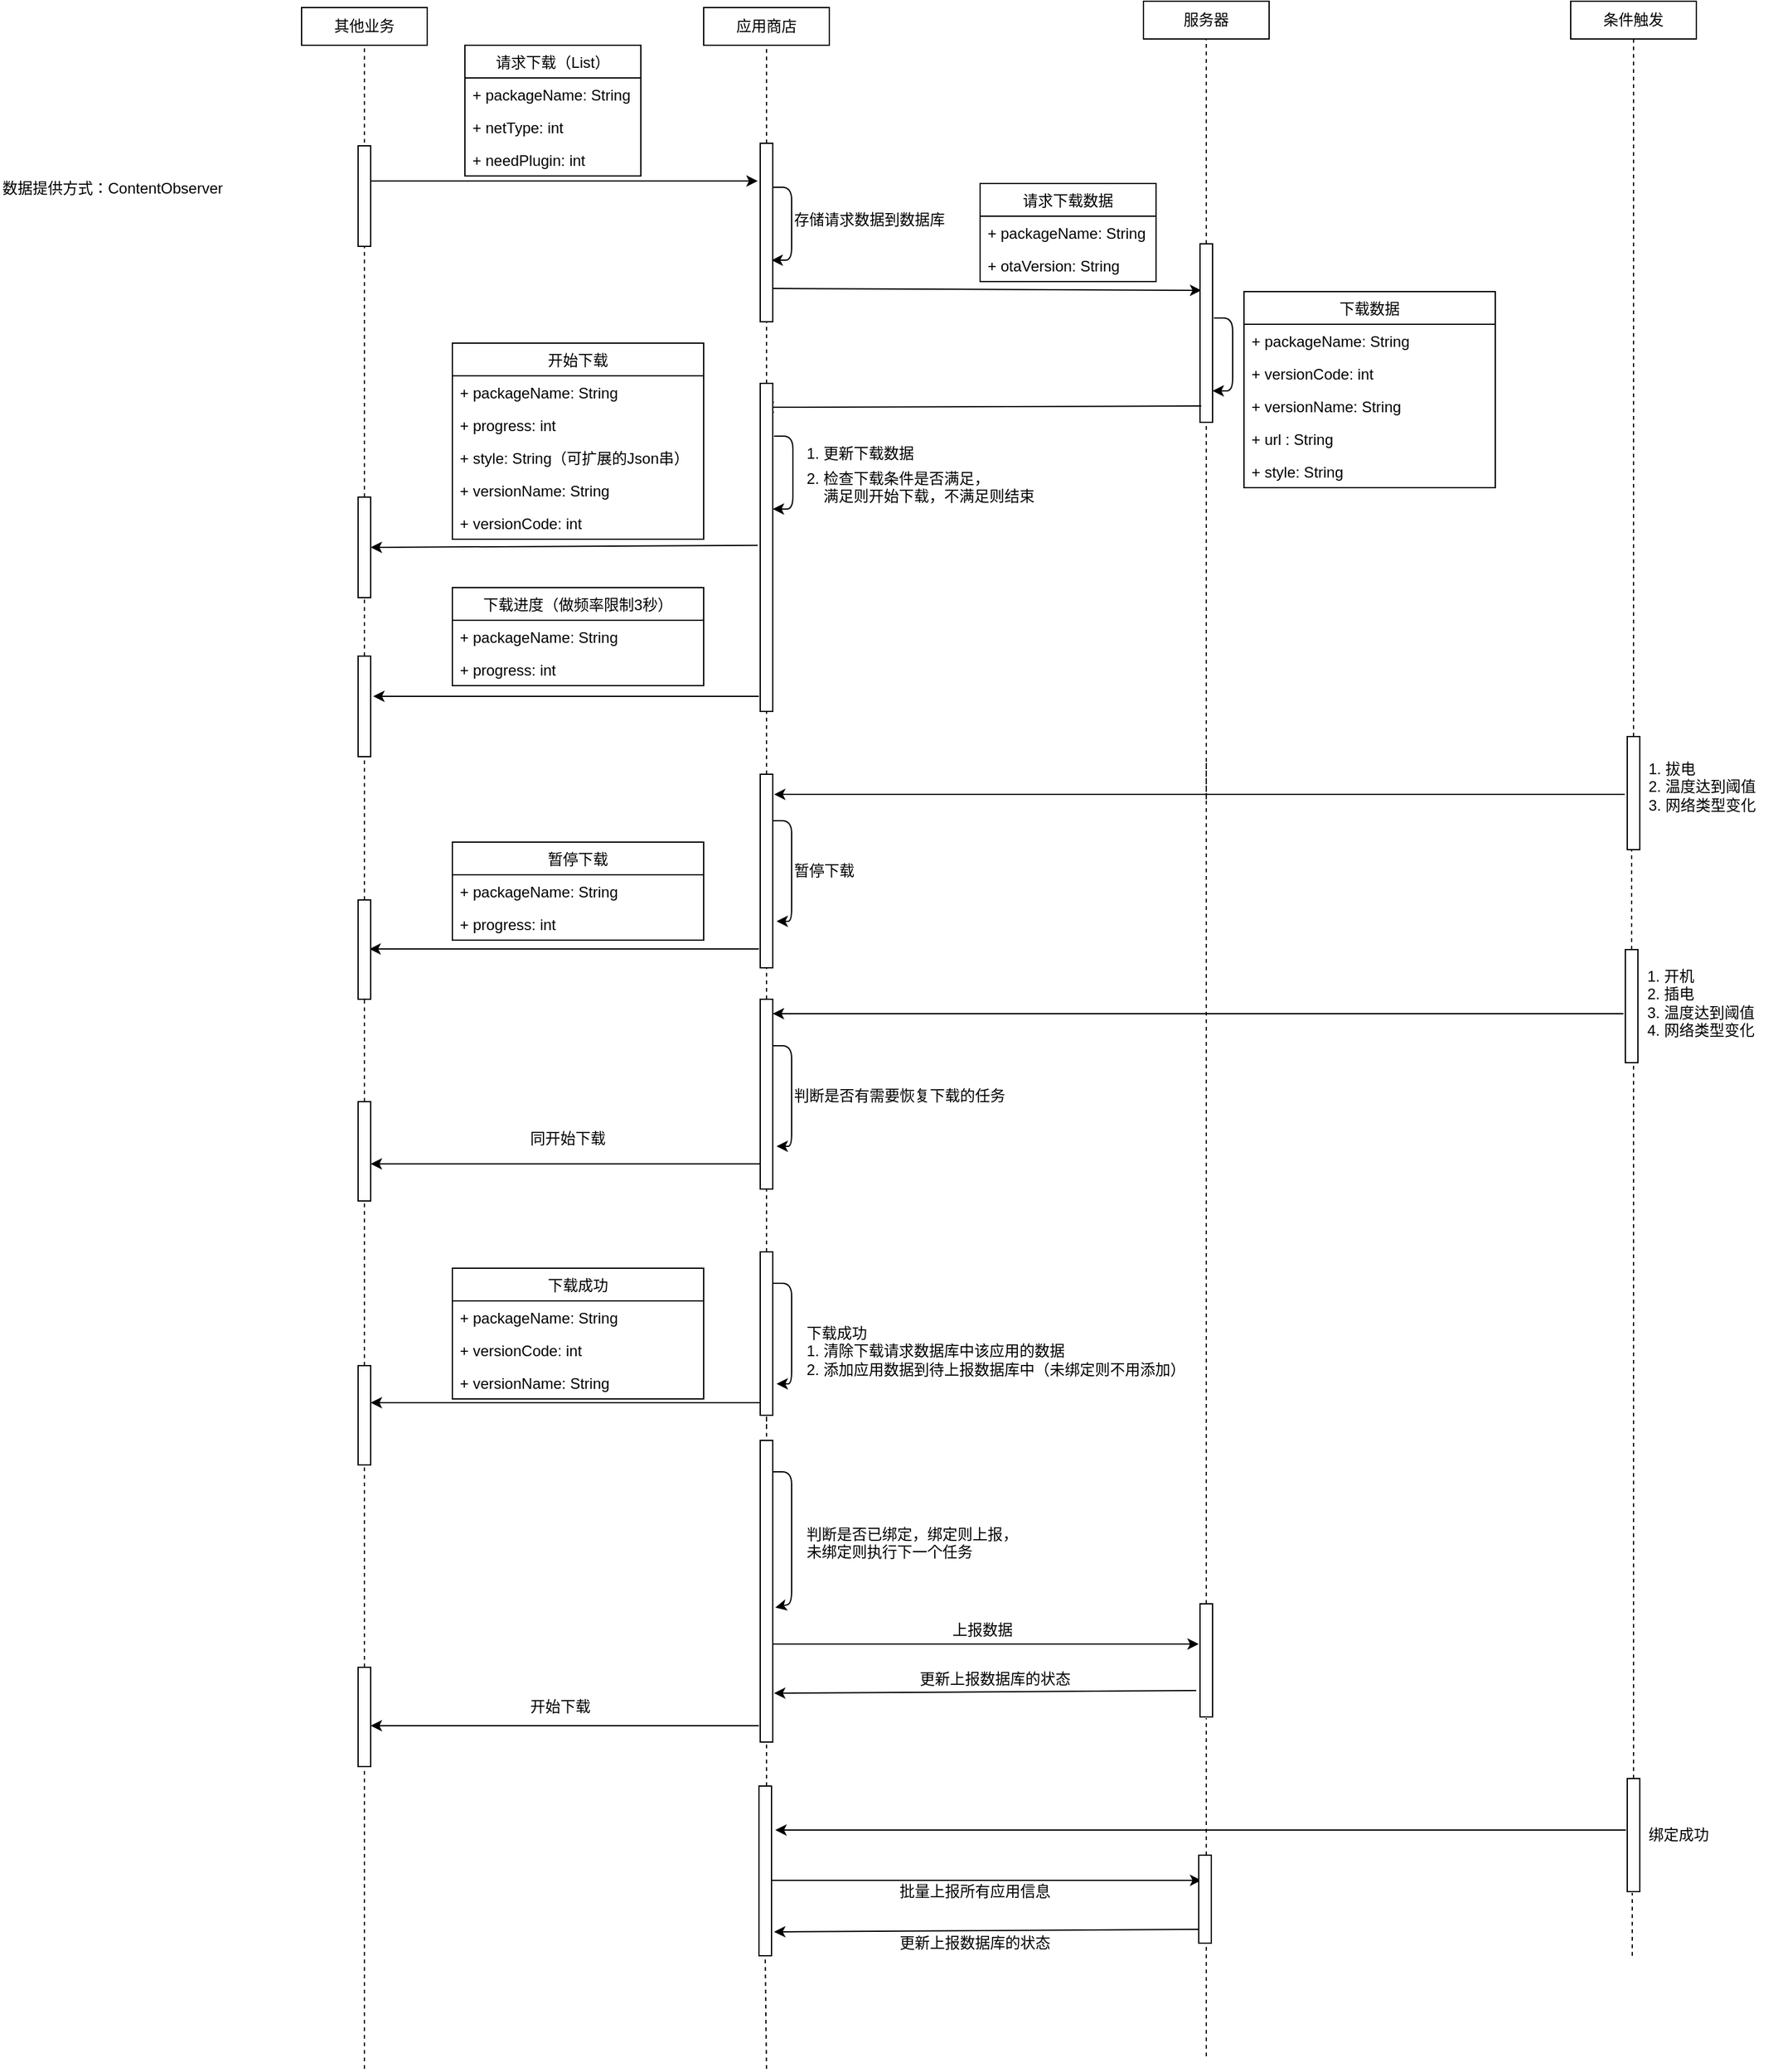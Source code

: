 <mxfile version="10.7.7" type="github"><diagram id="KJ22WbhkyCxmZdbkDJKQ" name="Page-1"><mxGraphModel dx="1394" dy="715" grid="1" gridSize="10" guides="1" tooltips="1" connect="1" arrows="1" fold="1" page="1" pageScale="1" pageWidth="1654" pageHeight="2336" math="0" shadow="0"><root><mxCell id="0"/><mxCell id="1" parent="0"/><mxCell id="Edqarqv-vc0ObvlIhC-4-5" value="" style="endArrow=none;dashed=1;html=1;" parent="1" source="Edqarqv-vc0ObvlIhC-4-39" edge="1"><mxGeometry width="50" height="50" relative="1" as="geometry"><mxPoint x="370" y="965" as="sourcePoint"/><mxPoint x="370" y="105" as="targetPoint"/></mxGeometry></mxCell><mxCell id="Edqarqv-vc0ObvlIhC-4-6" value="" style="endArrow=none;dashed=1;html=1;" parent="1" source="Edqarqv-vc0ObvlIhC-4-19" edge="1"><mxGeometry width="50" height="50" relative="1" as="geometry"><mxPoint x="690" y="965" as="sourcePoint"/><mxPoint x="690" y="105" as="targetPoint"/></mxGeometry></mxCell><mxCell id="Edqarqv-vc0ObvlIhC-4-7" value="" style="endArrow=none;dashed=1;html=1;" parent="1" source="Edqarqv-vc0ObvlIhC-4-53" edge="1"><mxGeometry width="50" height="50" relative="1" as="geometry"><mxPoint x="1380" y="960" as="sourcePoint"/><mxPoint x="1380" y="100" as="targetPoint"/></mxGeometry></mxCell><mxCell id="Edqarqv-vc0ObvlIhC-4-8" value="其他业务" style="rounded=0;whiteSpace=wrap;html=1;" parent="1" vertex="1"><mxGeometry x="320" y="75" width="100" height="30" as="geometry"/></mxCell><mxCell id="Edqarqv-vc0ObvlIhC-4-10" value="" style="endArrow=classic;html=1;" parent="1" edge="1"><mxGeometry width="50" height="50" relative="1" as="geometry"><mxPoint x="370" y="213" as="sourcePoint"/><mxPoint x="683" y="213" as="targetPoint"/></mxGeometry></mxCell><mxCell id="Edqarqv-vc0ObvlIhC-4-11" value="应用商店" style="rounded=0;whiteSpace=wrap;html=1;" parent="1" vertex="1"><mxGeometry x="640" y="75" width="100" height="30" as="geometry"/></mxCell><mxCell id="Edqarqv-vc0ObvlIhC-4-14" value="" style="html=1;points=[];perimeter=orthogonalPerimeter;" parent="1" vertex="1"><mxGeometry x="365" y="185" width="10" height="80" as="geometry"/></mxCell><mxCell id="Edqarqv-vc0ObvlIhC-4-15" value="请求下载（List）" style="swimlane;fontStyle=0;childLayout=stackLayout;horizontal=1;startSize=26;fillColor=none;horizontalStack=0;resizeParent=1;resizeParentMax=0;resizeLast=0;collapsible=1;marginBottom=0;" parent="1" vertex="1"><mxGeometry x="450" y="105" width="140" height="104" as="geometry"/></mxCell><mxCell id="Edqarqv-vc0ObvlIhC-4-16" value="+ packageName: String " style="text;strokeColor=none;fillColor=none;align=left;verticalAlign=top;spacingLeft=4;spacingRight=4;overflow=hidden;rotatable=0;points=[[0,0.5],[1,0.5]];portConstraint=eastwest;" parent="Edqarqv-vc0ObvlIhC-4-15" vertex="1"><mxGeometry y="26" width="140" height="26" as="geometry"/></mxCell><mxCell id="Edqarqv-vc0ObvlIhC-4-17" value="+ netType: int" style="text;strokeColor=none;fillColor=none;align=left;verticalAlign=top;spacingLeft=4;spacingRight=4;overflow=hidden;rotatable=0;points=[[0,0.5],[1,0.5]];portConstraint=eastwest;" parent="Edqarqv-vc0ObvlIhC-4-15" vertex="1"><mxGeometry y="52" width="140" height="26" as="geometry"/></mxCell><mxCell id="Edqarqv-vc0ObvlIhC-4-18" value="+ needPlugin: int" style="text;strokeColor=none;fillColor=none;align=left;verticalAlign=top;spacingLeft=4;spacingRight=4;overflow=hidden;rotatable=0;points=[[0,0.5],[1,0.5]];portConstraint=eastwest;" parent="Edqarqv-vc0ObvlIhC-4-15" vertex="1"><mxGeometry y="78" width="140" height="26" as="geometry"/></mxCell><mxCell id="Edqarqv-vc0ObvlIhC-4-19" value="" style="html=1;points=[];perimeter=orthogonalPerimeter;" parent="1" vertex="1"><mxGeometry x="685" y="183" width="10" height="142" as="geometry"/></mxCell><mxCell id="Edqarqv-vc0ObvlIhC-4-20" value="" style="endArrow=none;dashed=1;html=1;" parent="1" source="Edqarqv-vc0ObvlIhC-4-85" target="Edqarqv-vc0ObvlIhC-4-19" edge="1"><mxGeometry width="50" height="50" relative="1" as="geometry"><mxPoint x="690" y="965" as="sourcePoint"/><mxPoint x="690" y="105" as="targetPoint"/></mxGeometry></mxCell><mxCell id="Edqarqv-vc0ObvlIhC-4-26" value="" style="endArrow=classic;html=1;entryX=0.9;entryY=0.655;entryDx=0;entryDy=0;entryPerimeter=0;" parent="1" source="Edqarqv-vc0ObvlIhC-4-19" target="Edqarqv-vc0ObvlIhC-4-19" edge="1"><mxGeometry width="50" height="50" relative="1" as="geometry"><mxPoint x="695" y="225" as="sourcePoint"/><mxPoint x="696" y="305" as="targetPoint"/><Array as="points"><mxPoint x="710" y="218"/><mxPoint x="710" y="276"/></Array></mxGeometry></mxCell><mxCell id="Edqarqv-vc0ObvlIhC-4-27" value="存储请求数据到数据库&lt;br&gt;" style="text;html=1;resizable=0;points=[];autosize=1;align=left;verticalAlign=top;spacingTop=-4;" parent="1" vertex="1"><mxGeometry x="710" y="234" width="140" height="20" as="geometry"/></mxCell><mxCell id="Edqarqv-vc0ObvlIhC-4-28" value="条件触发" style="rounded=0;whiteSpace=wrap;html=1;" parent="1" vertex="1"><mxGeometry x="1330" y="70" width="100" height="30" as="geometry"/></mxCell><mxCell id="Edqarqv-vc0ObvlIhC-4-35" value="2. 检查下载条件是否满足，&lt;br&gt;&amp;nbsp; &amp;nbsp; 满足则开始下载，不满足则结束" style="text;html=1;resizable=0;points=[];autosize=1;align=left;verticalAlign=top;spacingTop=-4;" parent="1" vertex="1"><mxGeometry x="720" y="440" width="200" height="30" as="geometry"/></mxCell><mxCell id="Edqarqv-vc0ObvlIhC-4-38" value="" style="endArrow=classic;html=1;entryX=1;entryY=0.5;entryDx=0;entryDy=0;entryPerimeter=0;exitX=-0.2;exitY=0.494;exitDx=0;exitDy=0;exitPerimeter=0;" parent="1" source="Edqarqv-vc0ObvlIhC-4-85" target="Edqarqv-vc0ObvlIhC-4-39" edge="1"><mxGeometry width="50" height="50" relative="1" as="geometry"><mxPoint x="680" y="531" as="sourcePoint"/><mxPoint x="415" y="468" as="targetPoint"/></mxGeometry></mxCell><mxCell id="Edqarqv-vc0ObvlIhC-4-39" value="" style="html=1;points=[];perimeter=orthogonalPerimeter;" parent="1" vertex="1"><mxGeometry x="365" y="464.5" width="10" height="80" as="geometry"/></mxCell><mxCell id="Edqarqv-vc0ObvlIhC-4-40" value="" style="endArrow=none;dashed=1;html=1;" parent="1" source="Edqarqv-vc0ObvlIhC-4-46" target="Edqarqv-vc0ObvlIhC-4-39" edge="1"><mxGeometry width="50" height="50" relative="1" as="geometry"><mxPoint x="365" y="1091" as="sourcePoint"/><mxPoint x="365" y="231" as="targetPoint"/><Array as="points"><mxPoint x="370" y="565"/></Array></mxGeometry></mxCell><mxCell id="Edqarqv-vc0ObvlIhC-4-41" value="开始下载" style="swimlane;fontStyle=0;childLayout=stackLayout;horizontal=1;startSize=26;fillColor=none;horizontalStack=0;resizeParent=1;resizeParentMax=0;resizeLast=0;collapsible=1;marginBottom=0;" parent="1" vertex="1"><mxGeometry x="440" y="342" width="200" height="156" as="geometry"/></mxCell><mxCell id="Edqarqv-vc0ObvlIhC-4-42" value="+ packageName: String &#10;&#10;" style="text;strokeColor=none;fillColor=none;align=left;verticalAlign=top;spacingLeft=4;spacingRight=4;overflow=hidden;rotatable=0;points=[[0,0.5],[1,0.5]];portConstraint=eastwest;" parent="Edqarqv-vc0ObvlIhC-4-41" vertex="1"><mxGeometry y="26" width="200" height="26" as="geometry"/></mxCell><mxCell id="Edqarqv-vc0ObvlIhC-4-44" value="+ progress: int" style="text;strokeColor=none;fillColor=none;align=left;verticalAlign=top;spacingLeft=4;spacingRight=4;overflow=hidden;rotatable=0;points=[[0,0.5],[1,0.5]];portConstraint=eastwest;" parent="Edqarqv-vc0ObvlIhC-4-41" vertex="1"><mxGeometry y="52" width="200" height="26" as="geometry"/></mxCell><mxCell id="Edqarqv-vc0ObvlIhC-4-51" value="+ style: String（可扩展的Json串）" style="text;strokeColor=none;fillColor=none;align=left;verticalAlign=top;spacingLeft=4;spacingRight=4;overflow=hidden;rotatable=0;points=[[0,0.5],[1,0.5]];portConstraint=eastwest;" parent="Edqarqv-vc0ObvlIhC-4-41" vertex="1"><mxGeometry y="78" width="200" height="26" as="geometry"/></mxCell><mxCell id="Edqarqv-vc0ObvlIhC-4-108" value="+ versionName: String &#10;&#10;" style="text;strokeColor=none;fillColor=none;align=left;verticalAlign=top;spacingLeft=4;spacingRight=4;overflow=hidden;rotatable=0;points=[[0,0.5],[1,0.5]];portConstraint=eastwest;" parent="Edqarqv-vc0ObvlIhC-4-41" vertex="1"><mxGeometry y="104" width="200" height="26" as="geometry"/></mxCell><mxCell id="Edqarqv-vc0ObvlIhC-4-109" value="+ versionCode: int&#10;&#10;" style="text;strokeColor=none;fillColor=none;align=left;verticalAlign=top;spacingLeft=4;spacingRight=4;overflow=hidden;rotatable=0;points=[[0,0.5],[1,0.5]];portConstraint=eastwest;" parent="Edqarqv-vc0ObvlIhC-4-41" vertex="1"><mxGeometry y="130" width="200" height="26" as="geometry"/></mxCell><mxCell id="Edqarqv-vc0ObvlIhC-4-45" value="" style="endArrow=classic;html=1;entryX=1.2;entryY=0.4;entryDx=0;entryDy=0;entryPerimeter=0;" parent="1" target="Edqarqv-vc0ObvlIhC-4-46" edge="1"><mxGeometry width="50" height="50" relative="1" as="geometry"><mxPoint x="684" y="623" as="sourcePoint"/><mxPoint x="379" y="495" as="targetPoint"/></mxGeometry></mxCell><mxCell id="Edqarqv-vc0ObvlIhC-4-46" value="" style="html=1;points=[];perimeter=orthogonalPerimeter;" parent="1" vertex="1"><mxGeometry x="365" y="591" width="10" height="80" as="geometry"/></mxCell><mxCell id="Edqarqv-vc0ObvlIhC-4-47" value="" style="endArrow=none;dashed=1;html=1;" parent="1" source="Edqarqv-vc0ObvlIhC-4-63" target="Edqarqv-vc0ObvlIhC-4-46" edge="1"><mxGeometry width="50" height="50" relative="1" as="geometry"><mxPoint x="365" y="1091" as="sourcePoint"/><mxPoint x="365" y="571" as="targetPoint"/><Array as="points"><mxPoint x="370" y="735"/></Array></mxGeometry></mxCell><mxCell id="Edqarqv-vc0ObvlIhC-4-48" value="下载进度（做频率限制3秒）" style="swimlane;fontStyle=0;childLayout=stackLayout;horizontal=1;startSize=26;fillColor=none;horizontalStack=0;resizeParent=1;resizeParentMax=0;resizeLast=0;collapsible=1;marginBottom=0;" parent="1" vertex="1"><mxGeometry x="440" y="536.5" width="200" height="78" as="geometry"/></mxCell><mxCell id="Edqarqv-vc0ObvlIhC-4-49" value="+ packageName: String " style="text;strokeColor=none;fillColor=none;align=left;verticalAlign=top;spacingLeft=4;spacingRight=4;overflow=hidden;rotatable=0;points=[[0,0.5],[1,0.5]];portConstraint=eastwest;" parent="Edqarqv-vc0ObvlIhC-4-48" vertex="1"><mxGeometry y="26" width="200" height="26" as="geometry"/></mxCell><mxCell id="Edqarqv-vc0ObvlIhC-4-50" value="+ progress: int" style="text;strokeColor=none;fillColor=none;align=left;verticalAlign=top;spacingLeft=4;spacingRight=4;overflow=hidden;rotatable=0;points=[[0,0.5],[1,0.5]];portConstraint=eastwest;" parent="Edqarqv-vc0ObvlIhC-4-48" vertex="1"><mxGeometry y="52" width="200" height="26" as="geometry"/></mxCell><mxCell id="Edqarqv-vc0ObvlIhC-4-52" value="" style="endArrow=classic;html=1;exitX=-0.2;exitY=0.511;exitDx=0;exitDy=0;exitPerimeter=0;entryX=1.1;entryY=0.104;entryDx=0;entryDy=0;entryPerimeter=0;" parent="1" source="Edqarqv-vc0ObvlIhC-4-53" target="Edqarqv-vc0ObvlIhC-4-58" edge="1"><mxGeometry width="50" height="50" relative="1" as="geometry"><mxPoint x="1008" y="831" as="sourcePoint"/><mxPoint x="700" y="829" as="targetPoint"/></mxGeometry></mxCell><mxCell id="Edqarqv-vc0ObvlIhC-4-53" value="" style="html=1;points=[];perimeter=orthogonalPerimeter;" parent="1" vertex="1"><mxGeometry x="1375" y="655" width="10" height="90" as="geometry"/></mxCell><mxCell id="Edqarqv-vc0ObvlIhC-4-54" value="" style="endArrow=none;dashed=1;html=1;" parent="1" source="Edqarqv-vc0ObvlIhC-4-117" target="Edqarqv-vc0ObvlIhC-4-53" edge="1"><mxGeometry width="50" height="50" relative="1" as="geometry"><mxPoint x="1380" y="1185" as="sourcePoint"/><mxPoint x="1380" y="284" as="targetPoint"/></mxGeometry></mxCell><mxCell id="Edqarqv-vc0ObvlIhC-4-56" value="1. 拔电&lt;br&gt;2. 温度达到阈值&lt;br&gt;3. 网络类型变化&lt;br&gt;" style="text;html=1;resizable=0;points=[];autosize=1;align=left;verticalAlign=top;spacingTop=-4;" parent="1" vertex="1"><mxGeometry x="1390" y="671" width="100" height="40" as="geometry"/></mxCell><mxCell id="Edqarqv-vc0ObvlIhC-4-58" value="" style="html=1;points=[];perimeter=orthogonalPerimeter;" parent="1" vertex="1"><mxGeometry x="685" y="685" width="10" height="154" as="geometry"/></mxCell><mxCell id="Edqarqv-vc0ObvlIhC-4-59" value="" style="endArrow=none;dashed=1;html=1;" parent="1" source="Edqarqv-vc0ObvlIhC-4-120" target="Edqarqv-vc0ObvlIhC-4-58" edge="1"><mxGeometry width="50" height="50" relative="1" as="geometry"><mxPoint x="690" y="1355" as="sourcePoint"/><mxPoint x="690" y="699" as="targetPoint"/></mxGeometry></mxCell><mxCell id="Edqarqv-vc0ObvlIhC-4-60" value="" style="endArrow=classic;html=1;" parent="1" edge="1"><mxGeometry width="50" height="50" relative="1" as="geometry"><mxPoint x="695" y="722" as="sourcePoint"/><mxPoint x="698" y="802" as="targetPoint"/><Array as="points"><mxPoint x="710" y="722"/><mxPoint x="710" y="802"/></Array></mxGeometry></mxCell><mxCell id="Edqarqv-vc0ObvlIhC-4-61" value="暂停下载" style="text;html=1;resizable=0;points=[];autosize=1;align=left;verticalAlign=top;spacingTop=-4;" parent="1" vertex="1"><mxGeometry x="710" y="752" width="60" height="20" as="geometry"/></mxCell><mxCell id="Edqarqv-vc0ObvlIhC-4-62" value="" style="endArrow=classic;html=1;entryX=0.9;entryY=0.494;entryDx=0;entryDy=0;entryPerimeter=0;" parent="1" target="Edqarqv-vc0ObvlIhC-4-63" edge="1"><mxGeometry width="50" height="50" relative="1" as="geometry"><mxPoint x="684" y="824" as="sourcePoint"/><mxPoint x="380" y="745" as="targetPoint"/></mxGeometry></mxCell><mxCell id="Edqarqv-vc0ObvlIhC-4-63" value="" style="html=1;points=[];perimeter=orthogonalPerimeter;" parent="1" vertex="1"><mxGeometry x="365" y="785" width="10" height="79" as="geometry"/></mxCell><mxCell id="Edqarqv-vc0ObvlIhC-4-64" value="" style="endArrow=none;dashed=1;html=1;" parent="1" source="Edqarqv-vc0ObvlIhC-4-125" target="Edqarqv-vc0ObvlIhC-4-63" edge="1"><mxGeometry width="50" height="50" relative="1" as="geometry"><mxPoint x="370" y="1195" as="sourcePoint"/><mxPoint x="370" y="545" as="targetPoint"/></mxGeometry></mxCell><mxCell id="Edqarqv-vc0ObvlIhC-4-67" value="暂停下载" style="swimlane;fontStyle=0;childLayout=stackLayout;horizontal=1;startSize=26;fillColor=none;horizontalStack=0;resizeParent=1;resizeParentMax=0;resizeLast=0;collapsible=1;marginBottom=0;" parent="1" vertex="1"><mxGeometry x="440" y="739" width="200" height="78" as="geometry"/></mxCell><mxCell id="Edqarqv-vc0ObvlIhC-4-68" value="+ packageName: String " style="text;strokeColor=none;fillColor=none;align=left;verticalAlign=top;spacingLeft=4;spacingRight=4;overflow=hidden;rotatable=0;points=[[0,0.5],[1,0.5]];portConstraint=eastwest;" parent="Edqarqv-vc0ObvlIhC-4-67" vertex="1"><mxGeometry y="26" width="200" height="26" as="geometry"/></mxCell><mxCell id="Edqarqv-vc0ObvlIhC-4-69" value="+ progress: int" style="text;strokeColor=none;fillColor=none;align=left;verticalAlign=top;spacingLeft=4;spacingRight=4;overflow=hidden;rotatable=0;points=[[0,0.5],[1,0.5]];portConstraint=eastwest;" parent="Edqarqv-vc0ObvlIhC-4-67" vertex="1"><mxGeometry y="52" width="200" height="26" as="geometry"/></mxCell><mxCell id="Edqarqv-vc0ObvlIhC-4-70" value="" style="endArrow=none;dashed=1;html=1;" parent="1" source="Edqarqv-vc0ObvlIhC-4-81" edge="1"><mxGeometry width="50" height="50" relative="1" as="geometry"><mxPoint x="1040" y="705" as="sourcePoint"/><mxPoint x="1040" y="100" as="targetPoint"/></mxGeometry></mxCell><mxCell id="Edqarqv-vc0ObvlIhC-4-71" value="服务器" style="rounded=0;whiteSpace=wrap;html=1;" parent="1" vertex="1"><mxGeometry x="990" y="70" width="100" height="30" as="geometry"/></mxCell><mxCell id="Edqarqv-vc0ObvlIhC-4-73" value="" style="endArrow=none;dashed=1;html=1;" parent="1" source="Edqarqv-vc0ObvlIhC-4-152" edge="1"><mxGeometry width="50" height="50" relative="1" as="geometry"><mxPoint x="1040" y="1595" as="sourcePoint"/><mxPoint x="1040" y="675" as="targetPoint"/></mxGeometry></mxCell><mxCell id="Edqarqv-vc0ObvlIhC-4-75" value="" style="endArrow=classic;html=1;entryX=0.1;entryY=0.261;entryDx=0;entryDy=0;entryPerimeter=0;" parent="1" target="Edqarqv-vc0ObvlIhC-4-81" edge="1"><mxGeometry width="50" height="50" relative="1" as="geometry"><mxPoint x="695" y="298.5" as="sourcePoint"/><mxPoint x="1030" y="299" as="targetPoint"/></mxGeometry></mxCell><mxCell id="Edqarqv-vc0ObvlIhC-4-77" value="请求下载数据" style="swimlane;fontStyle=0;childLayout=stackLayout;horizontal=1;startSize=26;fillColor=none;horizontalStack=0;resizeParent=1;resizeParentMax=0;resizeLast=0;collapsible=1;marginBottom=0;" parent="1" vertex="1"><mxGeometry x="860" y="215" width="140" height="78" as="geometry"/></mxCell><mxCell id="Edqarqv-vc0ObvlIhC-4-78" value="+ packageName: String " style="text;strokeColor=none;fillColor=none;align=left;verticalAlign=top;spacingLeft=4;spacingRight=4;overflow=hidden;rotatable=0;points=[[0,0.5],[1,0.5]];portConstraint=eastwest;" parent="Edqarqv-vc0ObvlIhC-4-77" vertex="1"><mxGeometry y="26" width="140" height="26" as="geometry"/></mxCell><mxCell id="Edqarqv-vc0ObvlIhC-4-79" value="+ otaVersion: String " style="text;strokeColor=none;fillColor=none;align=left;verticalAlign=top;spacingLeft=4;spacingRight=4;overflow=hidden;rotatable=0;points=[[0,0.5],[1,0.5]];portConstraint=eastwest;" parent="Edqarqv-vc0ObvlIhC-4-77" vertex="1"><mxGeometry y="52" width="140" height="26" as="geometry"/></mxCell><mxCell id="Edqarqv-vc0ObvlIhC-4-81" value="" style="html=1;points=[];perimeter=orthogonalPerimeter;" parent="1" vertex="1"><mxGeometry x="1035" y="263" width="10" height="142" as="geometry"/></mxCell><mxCell id="Edqarqv-vc0ObvlIhC-4-82" value="" style="endArrow=none;dashed=1;html=1;" parent="1" target="Edqarqv-vc0ObvlIhC-4-81" edge="1"><mxGeometry width="50" height="50" relative="1" as="geometry"><mxPoint x="1040" y="705" as="sourcePoint"/><mxPoint x="1040" y="100" as="targetPoint"/></mxGeometry></mxCell><mxCell id="Edqarqv-vc0ObvlIhC-4-83" value="" style="endArrow=classic;html=1;entryX=0.9;entryY=0.655;entryDx=0;entryDy=0;entryPerimeter=0;" parent="1" edge="1"><mxGeometry width="50" height="50" relative="1" as="geometry"><mxPoint x="1046" y="322" as="sourcePoint"/><mxPoint x="1045" y="380" as="targetPoint"/><Array as="points"><mxPoint x="1061" y="322"/><mxPoint x="1061" y="380"/></Array></mxGeometry></mxCell><mxCell id="Edqarqv-vc0ObvlIhC-4-84" value="" style="endArrow=classic;html=1;entryX=0.2;entryY=0.073;entryDx=0;entryDy=0;entryPerimeter=0;" parent="1" target="Edqarqv-vc0ObvlIhC-4-85" edge="1"><mxGeometry width="50" height="50" relative="1" as="geometry"><mxPoint x="1036" y="392" as="sourcePoint"/><mxPoint x="730" y="392" as="targetPoint"/></mxGeometry></mxCell><mxCell id="Edqarqv-vc0ObvlIhC-4-85" value="" style="html=1;points=[];perimeter=orthogonalPerimeter;" parent="1" vertex="1"><mxGeometry x="685" y="374" width="10" height="261" as="geometry"/></mxCell><mxCell id="Edqarqv-vc0ObvlIhC-4-86" value="" style="endArrow=none;dashed=1;html=1;" parent="1" source="Edqarqv-vc0ObvlIhC-4-58" target="Edqarqv-vc0ObvlIhC-4-85" edge="1"><mxGeometry width="50" height="50" relative="1" as="geometry"><mxPoint x="690" y="815" as="sourcePoint"/><mxPoint x="690" y="769" as="targetPoint"/></mxGeometry></mxCell><mxCell id="Edqarqv-vc0ObvlIhC-4-87" value="" style="endArrow=classic;html=1;entryX=0.9;entryY=0.655;entryDx=0;entryDy=0;entryPerimeter=0;" parent="1" edge="1"><mxGeometry width="50" height="50" relative="1" as="geometry"><mxPoint x="696" y="416" as="sourcePoint"/><mxPoint x="695" y="474" as="targetPoint"/><Array as="points"><mxPoint x="711" y="416"/><mxPoint x="711" y="474"/></Array></mxGeometry></mxCell><mxCell id="Edqarqv-vc0ObvlIhC-4-88" value="1. 更新下载数据" style="text;html=1;resizable=0;points=[];autosize=1;align=left;verticalAlign=top;spacingTop=-4;" parent="1" vertex="1"><mxGeometry x="720" y="420" width="100" height="20" as="geometry"/></mxCell><mxCell id="Edqarqv-vc0ObvlIhC-4-91" value="下载数据" style="swimlane;fontStyle=0;childLayout=stackLayout;horizontal=1;startSize=26;fillColor=none;horizontalStack=0;resizeParent=1;resizeParentMax=0;resizeLast=0;collapsible=1;marginBottom=0;" parent="1" vertex="1"><mxGeometry x="1070" y="301" width="200" height="156" as="geometry"/></mxCell><mxCell id="Edqarqv-vc0ObvlIhC-4-92" value="+ packageName: String &#10;&#10;" style="text;strokeColor=none;fillColor=none;align=left;verticalAlign=top;spacingLeft=4;spacingRight=4;overflow=hidden;rotatable=0;points=[[0,0.5],[1,0.5]];portConstraint=eastwest;" parent="Edqarqv-vc0ObvlIhC-4-91" vertex="1"><mxGeometry y="26" width="200" height="26" as="geometry"/></mxCell><mxCell id="Edqarqv-vc0ObvlIhC-4-93" value="+ versionCode: int" style="text;strokeColor=none;fillColor=none;align=left;verticalAlign=top;spacingLeft=4;spacingRight=4;overflow=hidden;rotatable=0;points=[[0,0.5],[1,0.5]];portConstraint=eastwest;" parent="Edqarqv-vc0ObvlIhC-4-91" vertex="1"><mxGeometry y="52" width="200" height="26" as="geometry"/></mxCell><mxCell id="Edqarqv-vc0ObvlIhC-4-94" value="+ versionName: String" style="text;strokeColor=none;fillColor=none;align=left;verticalAlign=top;spacingLeft=4;spacingRight=4;overflow=hidden;rotatable=0;points=[[0,0.5],[1,0.5]];portConstraint=eastwest;" parent="Edqarqv-vc0ObvlIhC-4-91" vertex="1"><mxGeometry y="78" width="200" height="26" as="geometry"/></mxCell><mxCell id="Edqarqv-vc0ObvlIhC-4-95" value="+ url : String" style="text;strokeColor=none;fillColor=none;align=left;verticalAlign=top;spacingLeft=4;spacingRight=4;overflow=hidden;rotatable=0;points=[[0,0.5],[1,0.5]];portConstraint=eastwest;" parent="Edqarqv-vc0ObvlIhC-4-91" vertex="1"><mxGeometry y="104" width="200" height="26" as="geometry"/></mxCell><mxCell id="Edqarqv-vc0ObvlIhC-4-96" value="+ style: String" style="text;strokeColor=none;fillColor=none;align=left;verticalAlign=top;spacingLeft=4;spacingRight=4;overflow=hidden;rotatable=0;points=[[0,0.5],[1,0.5]];portConstraint=eastwest;" parent="Edqarqv-vc0ObvlIhC-4-91" vertex="1"><mxGeometry y="130" width="200" height="26" as="geometry"/></mxCell><mxCell id="Edqarqv-vc0ObvlIhC-4-99" value="" style="endArrow=classic;html=1;" parent="1" edge="1"><mxGeometry width="50" height="50" relative="1" as="geometry"><mxPoint x="695" y="1090" as="sourcePoint"/><mxPoint x="698" y="1170" as="targetPoint"/><Array as="points"><mxPoint x="710" y="1090"/><mxPoint x="710" y="1170"/></Array></mxGeometry></mxCell><mxCell id="Edqarqv-vc0ObvlIhC-4-100" value="下载成功&lt;br&gt;1. 清除下载请求数据库中该应用的数据&lt;br&gt;2. 添加应用数据到待上报数据库中（未绑定则不用添加）&lt;br&gt;" style="text;html=1;resizable=0;points=[];autosize=1;align=left;verticalAlign=top;spacingTop=-4;" parent="1" vertex="1"><mxGeometry x="720" y="1120" width="320" height="40" as="geometry"/></mxCell><mxCell id="Edqarqv-vc0ObvlIhC-4-101" value="" style="endArrow=classic;html=1;entryX=0.9;entryY=0.494;entryDx=0;entryDy=0;entryPerimeter=0;" parent="1" edge="1"><mxGeometry width="50" height="50" relative="1" as="geometry"><mxPoint x="685" y="1185" as="sourcePoint"/><mxPoint x="375" y="1185" as="targetPoint"/></mxGeometry></mxCell><mxCell id="Edqarqv-vc0ObvlIhC-4-104" value="下载成功" style="swimlane;fontStyle=0;childLayout=stackLayout;horizontal=1;startSize=26;fillColor=none;horizontalStack=0;resizeParent=1;resizeParentMax=0;resizeLast=0;collapsible=1;marginBottom=0;" parent="1" vertex="1"><mxGeometry x="440" y="1078" width="200" height="104" as="geometry"/></mxCell><mxCell id="Edqarqv-vc0ObvlIhC-4-105" value="+ packageName: String " style="text;strokeColor=none;fillColor=none;align=left;verticalAlign=top;spacingLeft=4;spacingRight=4;overflow=hidden;rotatable=0;points=[[0,0.5],[1,0.5]];portConstraint=eastwest;" parent="Edqarqv-vc0ObvlIhC-4-104" vertex="1"><mxGeometry y="26" width="200" height="26" as="geometry"/></mxCell><mxCell id="Edqarqv-vc0ObvlIhC-4-106" value="+ versionCode: int" style="text;strokeColor=none;fillColor=none;align=left;verticalAlign=top;spacingLeft=4;spacingRight=4;overflow=hidden;rotatable=0;points=[[0,0.5],[1,0.5]];portConstraint=eastwest;" parent="Edqarqv-vc0ObvlIhC-4-104" vertex="1"><mxGeometry y="52" width="200" height="26" as="geometry"/></mxCell><mxCell id="Edqarqv-vc0ObvlIhC-4-107" value="+ versionName: String" style="text;strokeColor=none;fillColor=none;align=left;verticalAlign=top;spacingLeft=4;spacingRight=4;overflow=hidden;rotatable=0;points=[[0,0.5],[1,0.5]];portConstraint=eastwest;" parent="Edqarqv-vc0ObvlIhC-4-104" vertex="1"><mxGeometry y="78" width="200" height="26" as="geometry"/></mxCell><mxCell id="Edqarqv-vc0ObvlIhC-4-110" value="" style="html=1;points=[];perimeter=orthogonalPerimeter;" parent="1" vertex="1"><mxGeometry x="685" y="1215" width="10" height="240" as="geometry"/></mxCell><mxCell id="Edqarqv-vc0ObvlIhC-4-111" value="" style="endArrow=none;dashed=1;html=1;" parent="1" target="Edqarqv-vc0ObvlIhC-4-110" edge="1"><mxGeometry width="50" height="50" relative="1" as="geometry"><mxPoint x="690" y="1155" as="sourcePoint"/><mxPoint x="690" y="825" as="targetPoint"/></mxGeometry></mxCell><mxCell id="Edqarqv-vc0ObvlIhC-4-113" value="" style="endArrow=classic;html=1;" parent="1" edge="1"><mxGeometry width="50" height="50" relative="1" as="geometry"><mxPoint x="695" y="1240" as="sourcePoint"/><mxPoint x="697" y="1348" as="targetPoint"/><Array as="points"><mxPoint x="710" y="1240"/><mxPoint x="710" y="1345"/></Array></mxGeometry></mxCell><mxCell id="Edqarqv-vc0ObvlIhC-4-114" value="判断是否已绑定，绑定则上报，&lt;br&gt;未绑定则执行下一个任务" style="text;html=1;resizable=0;points=[];autosize=1;align=left;verticalAlign=top;spacingTop=-4;" parent="1" vertex="1"><mxGeometry x="720" y="1280" width="180" height="30" as="geometry"/></mxCell><mxCell id="Edqarqv-vc0ObvlIhC-4-97" value="" style="html=1;points=[];perimeter=orthogonalPerimeter;" parent="1" vertex="1"><mxGeometry x="685" y="1065" width="10" height="130" as="geometry"/></mxCell><mxCell id="Edqarqv-vc0ObvlIhC-4-115" value="" style="endArrow=none;dashed=1;html=1;" parent="1" target="Edqarqv-vc0ObvlIhC-4-97" edge="1"><mxGeometry width="50" height="50" relative="1" as="geometry"><mxPoint x="690" y="1205" as="sourcePoint"/><mxPoint x="690" y="659" as="targetPoint"/></mxGeometry></mxCell><mxCell id="Edqarqv-vc0ObvlIhC-4-116" value="" style="endArrow=classic;html=1;exitX=-0.2;exitY=0.511;exitDx=0;exitDy=0;exitPerimeter=0;entryX=1.1;entryY=0.104;entryDx=0;entryDy=0;entryPerimeter=0;" parent="1" edge="1"><mxGeometry width="50" height="50" relative="1" as="geometry"><mxPoint x="1372" y="875.5" as="sourcePoint"/><mxPoint x="695" y="875.5" as="targetPoint"/></mxGeometry></mxCell><mxCell id="Edqarqv-vc0ObvlIhC-4-117" value="" style="html=1;points=[];perimeter=orthogonalPerimeter;" parent="1" vertex="1"><mxGeometry x="1373.5" y="824.5" width="10" height="90" as="geometry"/></mxCell><mxCell id="Edqarqv-vc0ObvlIhC-4-118" value="" style="endArrow=none;dashed=1;html=1;" parent="1" source="Edqarqv-vc0ObvlIhC-4-140" target="Edqarqv-vc0ObvlIhC-4-117" edge="1"><mxGeometry width="50" height="50" relative="1" as="geometry"><mxPoint x="1380" y="1575" as="sourcePoint"/><mxPoint x="1380" y="745" as="targetPoint"/></mxGeometry></mxCell><mxCell id="Edqarqv-vc0ObvlIhC-4-119" value="1. 开机&lt;br&gt;2. 插电&lt;br&gt;3. 温度达到阈值&lt;br&gt;4. 网络类型变化&lt;br&gt;" style="text;html=1;resizable=0;points=[];autosize=1;align=left;verticalAlign=top;spacingTop=-4;" parent="1" vertex="1"><mxGeometry x="1388.5" y="835.5" width="100" height="60" as="geometry"/></mxCell><mxCell id="Edqarqv-vc0ObvlIhC-4-120" value="" style="html=1;points=[];perimeter=orthogonalPerimeter;" parent="1" vertex="1"><mxGeometry x="685" y="864" width="10" height="151" as="geometry"/></mxCell><mxCell id="Edqarqv-vc0ObvlIhC-4-121" value="" style="endArrow=none;dashed=1;html=1;" parent="1" source="Edqarqv-vc0ObvlIhC-4-97" target="Edqarqv-vc0ObvlIhC-4-120" edge="1"><mxGeometry width="50" height="50" relative="1" as="geometry"><mxPoint x="690" y="1245" as="sourcePoint"/><mxPoint x="690" y="839" as="targetPoint"/></mxGeometry></mxCell><mxCell id="Edqarqv-vc0ObvlIhC-4-122" value="" style="endArrow=classic;html=1;" parent="1" edge="1"><mxGeometry width="50" height="50" relative="1" as="geometry"><mxPoint x="695" y="901" as="sourcePoint"/><mxPoint x="698" y="981" as="targetPoint"/><Array as="points"><mxPoint x="710" y="901"/><mxPoint x="710" y="981"/></Array></mxGeometry></mxCell><mxCell id="Edqarqv-vc0ObvlIhC-4-123" value="判断是否有需要恢复下载的任务" style="text;html=1;resizable=0;points=[];autosize=1;align=left;verticalAlign=top;spacingTop=-4;" parent="1" vertex="1"><mxGeometry x="710" y="931" width="180" height="20" as="geometry"/></mxCell><mxCell id="Edqarqv-vc0ObvlIhC-4-125" value="" style="html=1;points=[];perimeter=orthogonalPerimeter;" parent="1" vertex="1"><mxGeometry x="365" y="945.5" width="10" height="79" as="geometry"/></mxCell><mxCell id="Edqarqv-vc0ObvlIhC-4-126" value="" style="endArrow=none;dashed=1;html=1;" parent="1" source="Edqarqv-vc0ObvlIhC-4-102" target="Edqarqv-vc0ObvlIhC-4-125" edge="1"><mxGeometry width="50" height="50" relative="1" as="geometry"><mxPoint x="370" y="1585" as="sourcePoint"/><mxPoint x="370" y="864" as="targetPoint"/><Array as="points"/></mxGeometry></mxCell><mxCell id="Edqarqv-vc0ObvlIhC-4-130" value="" style="endArrow=classic;html=1;entryX=0.9;entryY=0.494;entryDx=0;entryDy=0;entryPerimeter=0;" parent="1" edge="1"><mxGeometry width="50" height="50" relative="1" as="geometry"><mxPoint x="685" y="995" as="sourcePoint"/><mxPoint x="375" y="995" as="targetPoint"/></mxGeometry></mxCell><mxCell id="Edqarqv-vc0ObvlIhC-4-137" value="同开始下载" style="text;html=1;resizable=0;points=[];autosize=1;align=left;verticalAlign=top;spacingTop=-4;" parent="1" vertex="1"><mxGeometry x="500" y="965" width="80" height="20" as="geometry"/></mxCell><mxCell id="Edqarqv-vc0ObvlIhC-4-102" value="" style="html=1;points=[];perimeter=orthogonalPerimeter;" parent="1" vertex="1"><mxGeometry x="365" y="1155.5" width="10" height="79" as="geometry"/></mxCell><mxCell id="Edqarqv-vc0ObvlIhC-4-138" value="" style="endArrow=none;dashed=1;html=1;" parent="1" source="Edqarqv-vc0ObvlIhC-4-161" target="Edqarqv-vc0ObvlIhC-4-102" edge="1"><mxGeometry width="50" height="50" relative="1" as="geometry"><mxPoint x="370" y="1715" as="sourcePoint"/><mxPoint x="370" y="1024.5" as="targetPoint"/><Array as="points"/></mxGeometry></mxCell><mxCell id="Edqarqv-vc0ObvlIhC-4-139" value="" style="endArrow=none;dashed=1;html=1;entryX=0.5;entryY=1.006;entryDx=0;entryDy=0;entryPerimeter=0;" parent="1" source="Edqarqv-vc0ObvlIhC-4-146" target="Edqarqv-vc0ObvlIhC-4-110" edge="1"><mxGeometry width="50" height="50" relative="1" as="geometry"><mxPoint x="690" y="1615" as="sourcePoint"/><mxPoint x="690" y="1505" as="targetPoint"/></mxGeometry></mxCell><mxCell id="Edqarqv-vc0ObvlIhC-4-140" value="" style="html=1;points=[];perimeter=orthogonalPerimeter;" parent="1" vertex="1"><mxGeometry x="1375" y="1484" width="10" height="90" as="geometry"/></mxCell><mxCell id="Edqarqv-vc0ObvlIhC-4-141" value="" style="endArrow=none;dashed=1;html=1;" parent="1" edge="1"><mxGeometry width="50" height="50" relative="1" as="geometry"><mxPoint x="1379" y="1625" as="sourcePoint"/><mxPoint x="1379" y="1575" as="targetPoint"/></mxGeometry></mxCell><mxCell id="Edqarqv-vc0ObvlIhC-4-142" value="绑定成功" style="text;html=1;resizable=0;points=[];autosize=1;align=left;verticalAlign=top;spacingTop=-4;" parent="1" vertex="1"><mxGeometry x="1390" y="1519" width="60" height="20" as="geometry"/></mxCell><mxCell id="Edqarqv-vc0ObvlIhC-4-143" value="" style="endArrow=classic;html=1;entryX=-0.1;entryY=0.356;entryDx=0;entryDy=0;entryPerimeter=0;" parent="1" target="Edqarqv-vc0ObvlIhC-4-152" edge="1"><mxGeometry width="50" height="50" relative="1" as="geometry"><mxPoint x="695" y="1377" as="sourcePoint"/><mxPoint x="1040" y="1377" as="targetPoint"/></mxGeometry></mxCell><mxCell id="Edqarqv-vc0ObvlIhC-4-144" value="上报数据" style="text;html=1;resizable=0;points=[];autosize=1;align=left;verticalAlign=top;spacingTop=-4;" parent="1" vertex="1"><mxGeometry x="836" y="1356" width="60" height="20" as="geometry"/></mxCell><mxCell id="Edqarqv-vc0ObvlIhC-4-145" value="" style="endArrow=classic;html=1;exitX=-0.2;exitY=0.511;exitDx=0;exitDy=0;exitPerimeter=0;entryX=1.1;entryY=0.104;entryDx=0;entryDy=0;entryPerimeter=0;" parent="1" edge="1"><mxGeometry width="50" height="50" relative="1" as="geometry"><mxPoint x="1374" y="1525" as="sourcePoint"/><mxPoint x="697" y="1525" as="targetPoint"/></mxGeometry></mxCell><mxCell id="Edqarqv-vc0ObvlIhC-4-146" value="" style="html=1;points=[];perimeter=orthogonalPerimeter;" parent="1" vertex="1"><mxGeometry x="684" y="1490" width="10" height="135" as="geometry"/></mxCell><mxCell id="Edqarqv-vc0ObvlIhC-4-147" value="" style="endArrow=none;dashed=1;html=1;entryX=0.5;entryY=1.006;entryDx=0;entryDy=0;entryPerimeter=0;" parent="1" target="Edqarqv-vc0ObvlIhC-4-146" edge="1"><mxGeometry width="50" height="50" relative="1" as="geometry"><mxPoint x="690" y="1715" as="sourcePoint"/><mxPoint x="690" y="1406" as="targetPoint"/></mxGeometry></mxCell><mxCell id="Edqarqv-vc0ObvlIhC-4-148" value="" style="endArrow=classic;html=1;entryX=0.2;entryY=0.286;entryDx=0;entryDy=0;entryPerimeter=0;" parent="1" target="Edqarqv-vc0ObvlIhC-4-149" edge="1"><mxGeometry width="50" height="50" relative="1" as="geometry"><mxPoint x="694" y="1565" as="sourcePoint"/><mxPoint x="1039" y="1565" as="targetPoint"/></mxGeometry></mxCell><mxCell id="Edqarqv-vc0ObvlIhC-4-149" value="" style="html=1;points=[];perimeter=orthogonalPerimeter;" parent="1" vertex="1"><mxGeometry x="1034" y="1545" width="10" height="70" as="geometry"/></mxCell><mxCell id="Edqarqv-vc0ObvlIhC-4-150" value="" style="endArrow=none;dashed=1;html=1;" parent="1" target="Edqarqv-vc0ObvlIhC-4-149" edge="1"><mxGeometry width="50" height="50" relative="1" as="geometry"><mxPoint x="1040" y="1705" as="sourcePoint"/><mxPoint x="1040" y="675" as="targetPoint"/></mxGeometry></mxCell><mxCell id="Edqarqv-vc0ObvlIhC-4-151" value="批量上报所有应用信息" style="text;html=1;resizable=0;points=[];autosize=1;align=left;verticalAlign=top;spacingTop=-4;" parent="1" vertex="1"><mxGeometry x="794" y="1564" width="140" height="20" as="geometry"/></mxCell><mxCell id="Edqarqv-vc0ObvlIhC-4-152" value="" style="html=1;points=[];perimeter=orthogonalPerimeter;" parent="1" vertex="1"><mxGeometry x="1035" y="1345" width="10" height="90" as="geometry"/></mxCell><mxCell id="Edqarqv-vc0ObvlIhC-4-153" value="" style="endArrow=none;dashed=1;html=1;entryX=0.5;entryY=1.011;entryDx=0;entryDy=0;entryPerimeter=0;" parent="1" source="Edqarqv-vc0ObvlIhC-4-149" target="Edqarqv-vc0ObvlIhC-4-152" edge="1"><mxGeometry width="50" height="50" relative="1" as="geometry"><mxPoint x="1039" y="1545" as="sourcePoint"/><mxPoint x="1039" y="1485" as="targetPoint"/></mxGeometry></mxCell><mxCell id="Edqarqv-vc0ObvlIhC-4-156" value="" style="endArrow=classic;html=1;entryX=1.1;entryY=0.838;entryDx=0;entryDy=0;entryPerimeter=0;exitX=-0.3;exitY=0.767;exitDx=0;exitDy=0;exitPerimeter=0;" parent="1" source="Edqarqv-vc0ObvlIhC-4-152" target="Edqarqv-vc0ObvlIhC-4-110" edge="1"><mxGeometry width="50" height="50" relative="1" as="geometry"><mxPoint x="1035" y="1395" as="sourcePoint"/><mxPoint x="725" y="1395" as="targetPoint"/></mxGeometry></mxCell><mxCell id="Edqarqv-vc0ObvlIhC-4-157" value="更新上报数据库的状态" style="text;html=1;resizable=0;points=[];autosize=1;align=left;verticalAlign=top;spacingTop=-4;" parent="1" vertex="1"><mxGeometry x="810" y="1395" width="140" height="20" as="geometry"/></mxCell><mxCell id="Edqarqv-vc0ObvlIhC-4-158" value="" style="endArrow=classic;html=1;entryX=1.2;entryY=0.867;entryDx=0;entryDy=0;entryPerimeter=0;" parent="1" edge="1"><mxGeometry width="50" height="50" relative="1" as="geometry"><mxPoint x="1034" y="1604" as="sourcePoint"/><mxPoint x="696" y="1606" as="targetPoint"/></mxGeometry></mxCell><mxCell id="Edqarqv-vc0ObvlIhC-4-159" value="更新上报数据库的状态" style="text;html=1;resizable=0;points=[];autosize=1;align=left;verticalAlign=top;spacingTop=-4;" parent="1" vertex="1"><mxGeometry x="794" y="1605" width="140" height="20" as="geometry"/></mxCell><mxCell id="Edqarqv-vc0ObvlIhC-4-160" value="" style="endArrow=classic;html=1;exitX=-0.1;exitY=0.946;exitDx=0;exitDy=0;exitPerimeter=0;" parent="1" source="Edqarqv-vc0ObvlIhC-4-110" edge="1"><mxGeometry width="50" height="50" relative="1" as="geometry"><mxPoint x="685" y="1414.5" as="sourcePoint"/><mxPoint x="375" y="1442" as="targetPoint"/></mxGeometry></mxCell><mxCell id="Edqarqv-vc0ObvlIhC-4-161" value="" style="html=1;points=[];perimeter=orthogonalPerimeter;" parent="1" vertex="1"><mxGeometry x="365" y="1395.5" width="10" height="79" as="geometry"/></mxCell><mxCell id="Edqarqv-vc0ObvlIhC-4-162" value="" style="endArrow=none;dashed=1;html=1;" parent="1" target="Edqarqv-vc0ObvlIhC-4-161" edge="1"><mxGeometry width="50" height="50" relative="1" as="geometry"><mxPoint x="370" y="1715" as="sourcePoint"/><mxPoint x="370" y="1234.5" as="targetPoint"/><Array as="points"/></mxGeometry></mxCell><mxCell id="Edqarqv-vc0ObvlIhC-4-163" value="开始下载" style="text;html=1;resizable=0;points=[];autosize=1;align=left;verticalAlign=top;spacingTop=-4;" parent="1" vertex="1"><mxGeometry x="500" y="1417" width="60" height="20" as="geometry"/></mxCell><mxCell id="bKb34nBEx1BNEJ4tnhWT-1" value="数据提供方式：ContentObserver&lt;br&gt;&lt;br&gt;" style="text;html=1;resizable=0;points=[];autosize=1;align=left;verticalAlign=top;spacingTop=-4;" vertex="1" parent="1"><mxGeometry x="80" y="209" width="190" height="30" as="geometry"/></mxCell></root></mxGraphModel></diagram></mxfile>